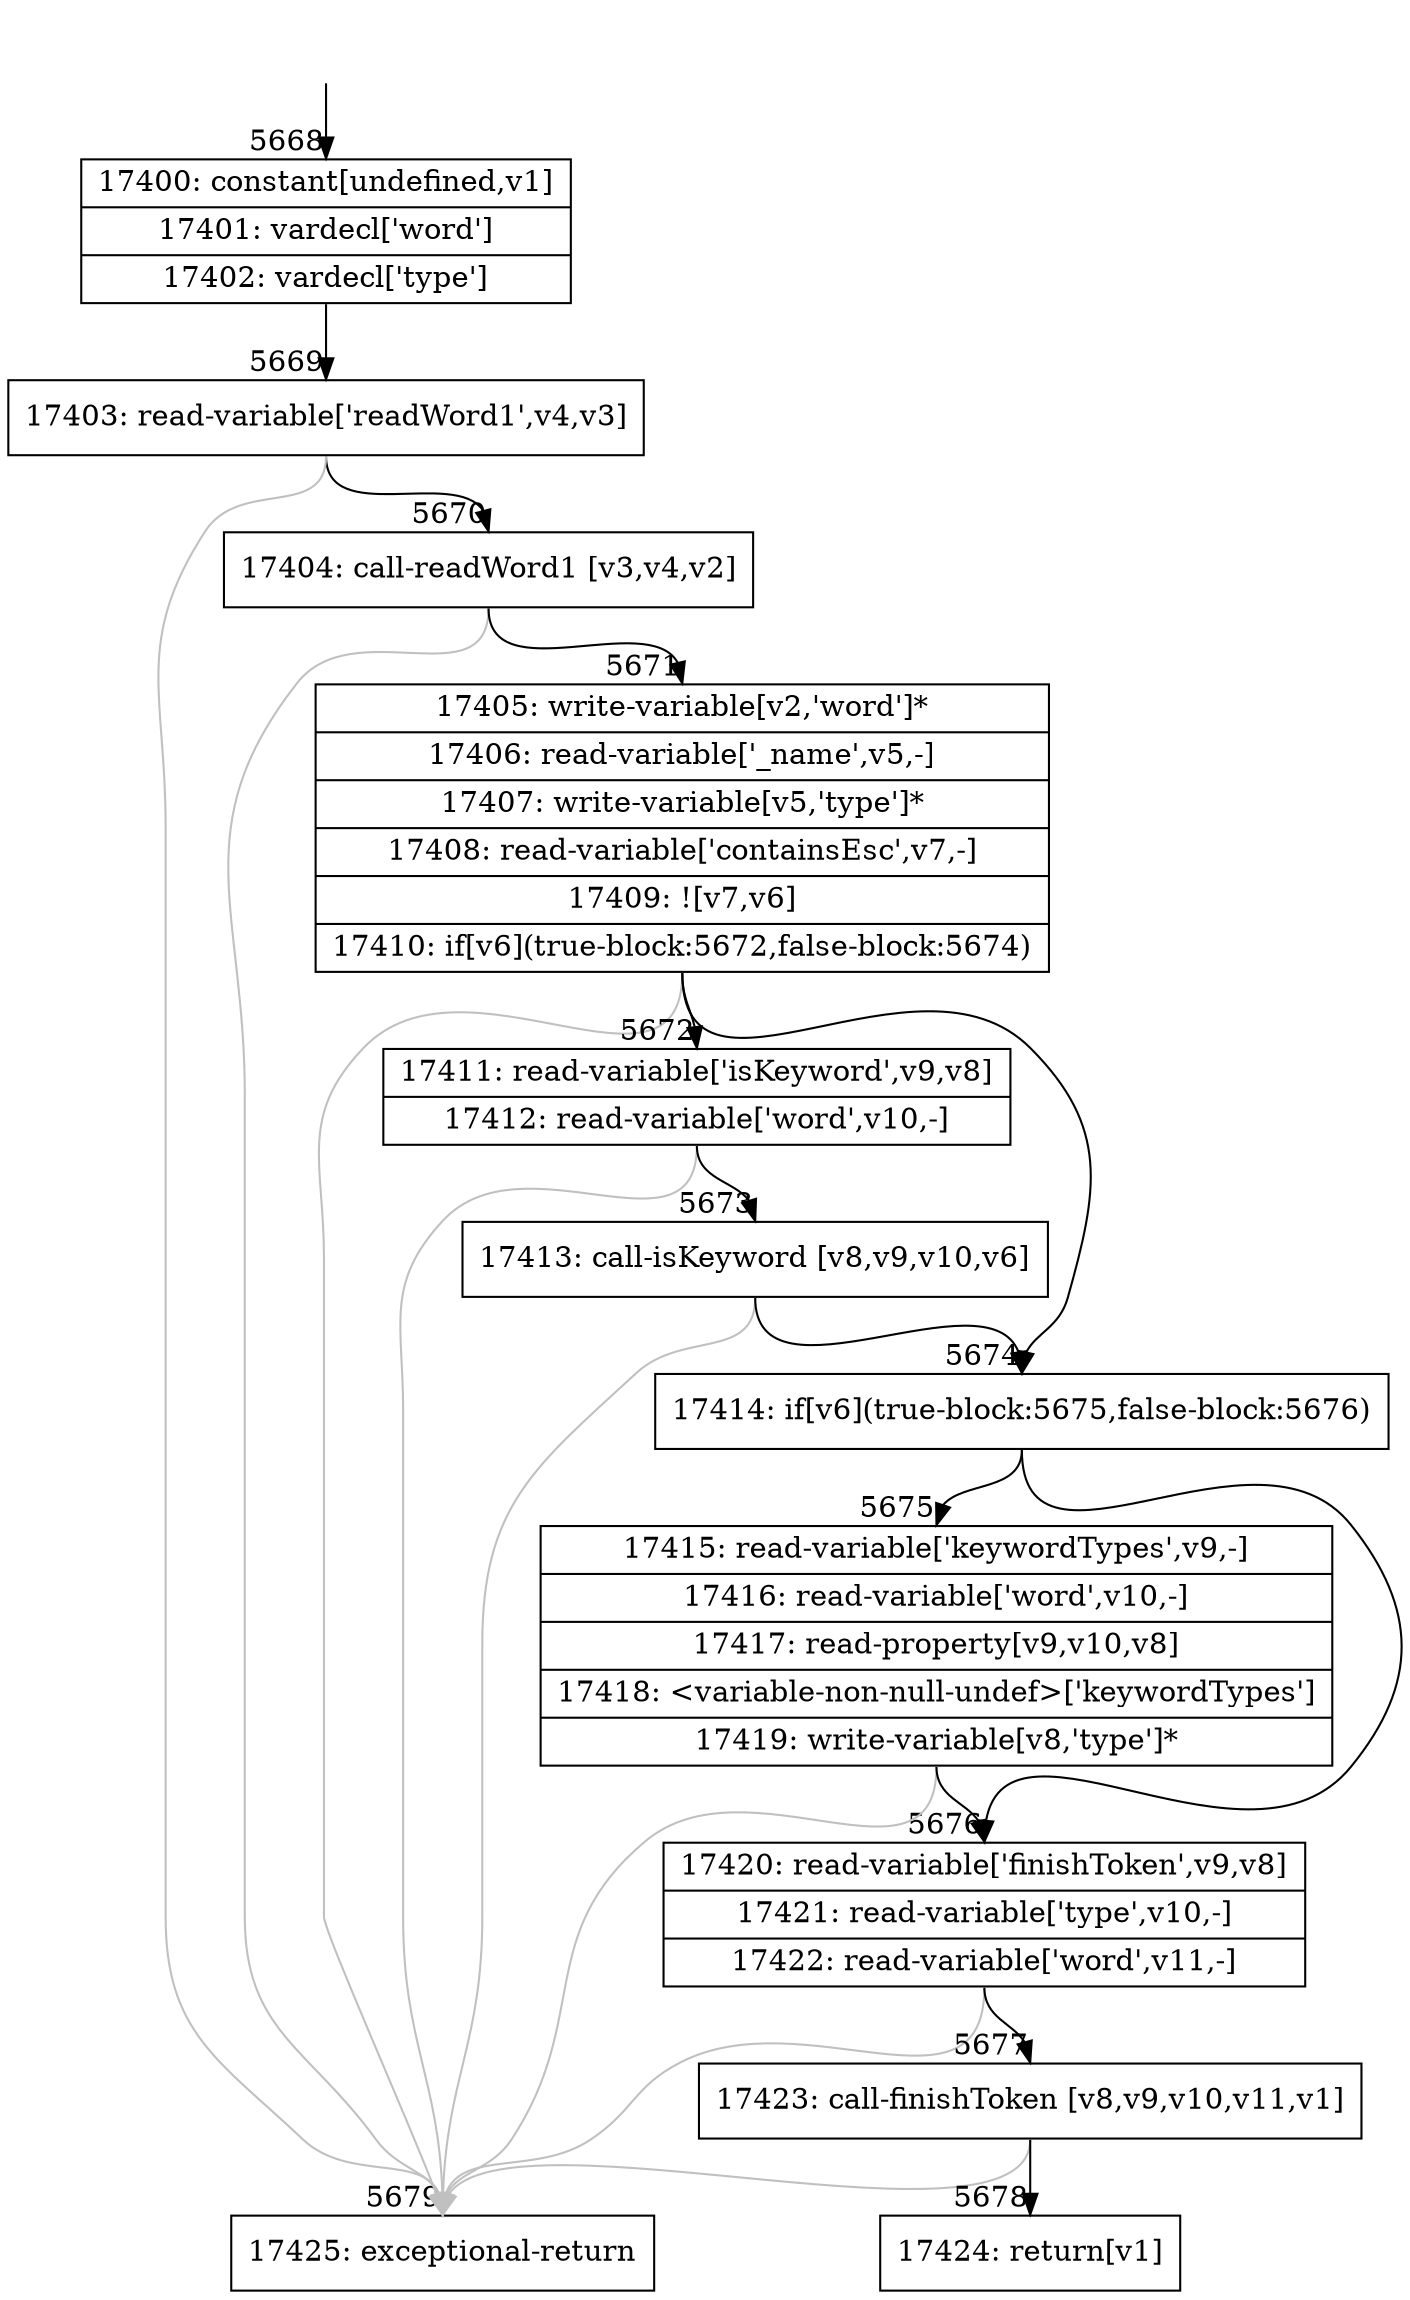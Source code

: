 digraph {
rankdir="TD"
BB_entry327[shape=none,label=""];
BB_entry327 -> BB5668 [tailport=s, headport=n, headlabel="    5668"]
BB5668 [shape=record label="{17400: constant[undefined,v1]|17401: vardecl['word']|17402: vardecl['type']}" ] 
BB5668 -> BB5669 [tailport=s, headport=n, headlabel="      5669"]
BB5669 [shape=record label="{17403: read-variable['readWord1',v4,v3]}" ] 
BB5669 -> BB5670 [tailport=s, headport=n, headlabel="      5670"]
BB5669 -> BB5679 [tailport=s, headport=n, color=gray, headlabel="      5679"]
BB5670 [shape=record label="{17404: call-readWord1 [v3,v4,v2]}" ] 
BB5670 -> BB5671 [tailport=s, headport=n, headlabel="      5671"]
BB5670 -> BB5679 [tailport=s, headport=n, color=gray]
BB5671 [shape=record label="{17405: write-variable[v2,'word']*|17406: read-variable['_name',v5,-]|17407: write-variable[v5,'type']*|17408: read-variable['containsEsc',v7,-]|17409: ![v7,v6]|17410: if[v6](true-block:5672,false-block:5674)}" ] 
BB5671 -> BB5674 [tailport=s, headport=n, headlabel="      5674"]
BB5671 -> BB5672 [tailport=s, headport=n, headlabel="      5672"]
BB5671 -> BB5679 [tailport=s, headport=n, color=gray]
BB5672 [shape=record label="{17411: read-variable['isKeyword',v9,v8]|17412: read-variable['word',v10,-]}" ] 
BB5672 -> BB5673 [tailport=s, headport=n, headlabel="      5673"]
BB5672 -> BB5679 [tailport=s, headport=n, color=gray]
BB5673 [shape=record label="{17413: call-isKeyword [v8,v9,v10,v6]}" ] 
BB5673 -> BB5674 [tailport=s, headport=n]
BB5673 -> BB5679 [tailport=s, headport=n, color=gray]
BB5674 [shape=record label="{17414: if[v6](true-block:5675,false-block:5676)}" ] 
BB5674 -> BB5675 [tailport=s, headport=n, headlabel="      5675"]
BB5674 -> BB5676 [tailport=s, headport=n, headlabel="      5676"]
BB5675 [shape=record label="{17415: read-variable['keywordTypes',v9,-]|17416: read-variable['word',v10,-]|17417: read-property[v9,v10,v8]|17418: \<variable-non-null-undef\>['keywordTypes']|17419: write-variable[v8,'type']*}" ] 
BB5675 -> BB5676 [tailport=s, headport=n]
BB5675 -> BB5679 [tailport=s, headport=n, color=gray]
BB5676 [shape=record label="{17420: read-variable['finishToken',v9,v8]|17421: read-variable['type',v10,-]|17422: read-variable['word',v11,-]}" ] 
BB5676 -> BB5677 [tailport=s, headport=n, headlabel="      5677"]
BB5676 -> BB5679 [tailport=s, headport=n, color=gray]
BB5677 [shape=record label="{17423: call-finishToken [v8,v9,v10,v11,v1]}" ] 
BB5677 -> BB5678 [tailport=s, headport=n, headlabel="      5678"]
BB5677 -> BB5679 [tailport=s, headport=n, color=gray]
BB5678 [shape=record label="{17424: return[v1]}" ] 
BB5679 [shape=record label="{17425: exceptional-return}" ] 
//#$~ 5690
}
